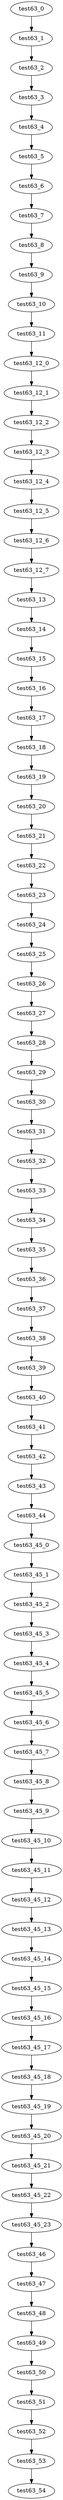 digraph G {
test63_0->test63_1;
test63_1->test63_2;
test63_2->test63_3;
test63_3->test63_4;
test63_4->test63_5;
test63_5->test63_6;
test63_6->test63_7;
test63_7->test63_8;
test63_8->test63_9;
test63_9->test63_10;
test63_10->test63_11;
test63_11->test63_12_0;
test63_12_0->test63_12_1;
test63_12_1->test63_12_2;
test63_12_2->test63_12_3;
test63_12_3->test63_12_4;
test63_12_4->test63_12_5;
test63_12_5->test63_12_6;
test63_12_6->test63_12_7;
test63_12_7->test63_13;
test63_13->test63_14;
test63_14->test63_15;
test63_15->test63_16;
test63_16->test63_17;
test63_17->test63_18;
test63_18->test63_19;
test63_19->test63_20;
test63_20->test63_21;
test63_21->test63_22;
test63_22->test63_23;
test63_23->test63_24;
test63_24->test63_25;
test63_25->test63_26;
test63_26->test63_27;
test63_27->test63_28;
test63_28->test63_29;
test63_29->test63_30;
test63_30->test63_31;
test63_31->test63_32;
test63_32->test63_33;
test63_33->test63_34;
test63_34->test63_35;
test63_35->test63_36;
test63_36->test63_37;
test63_37->test63_38;
test63_38->test63_39;
test63_39->test63_40;
test63_40->test63_41;
test63_41->test63_42;
test63_42->test63_43;
test63_43->test63_44;
test63_44->test63_45_0;
test63_45_0->test63_45_1;
test63_45_1->test63_45_2;
test63_45_2->test63_45_3;
test63_45_3->test63_45_4;
test63_45_4->test63_45_5;
test63_45_5->test63_45_6;
test63_45_6->test63_45_7;
test63_45_7->test63_45_8;
test63_45_8->test63_45_9;
test63_45_9->test63_45_10;
test63_45_10->test63_45_11;
test63_45_11->test63_45_12;
test63_45_12->test63_45_13;
test63_45_13->test63_45_14;
test63_45_14->test63_45_15;
test63_45_15->test63_45_16;
test63_45_16->test63_45_17;
test63_45_17->test63_45_18;
test63_45_18->test63_45_19;
test63_45_19->test63_45_20;
test63_45_20->test63_45_21;
test63_45_21->test63_45_22;
test63_45_22->test63_45_23;
test63_45_23->test63_46;
test63_46->test63_47;
test63_47->test63_48;
test63_48->test63_49;
test63_49->test63_50;
test63_50->test63_51;
test63_51->test63_52;
test63_52->test63_53;
test63_53->test63_54;

}
